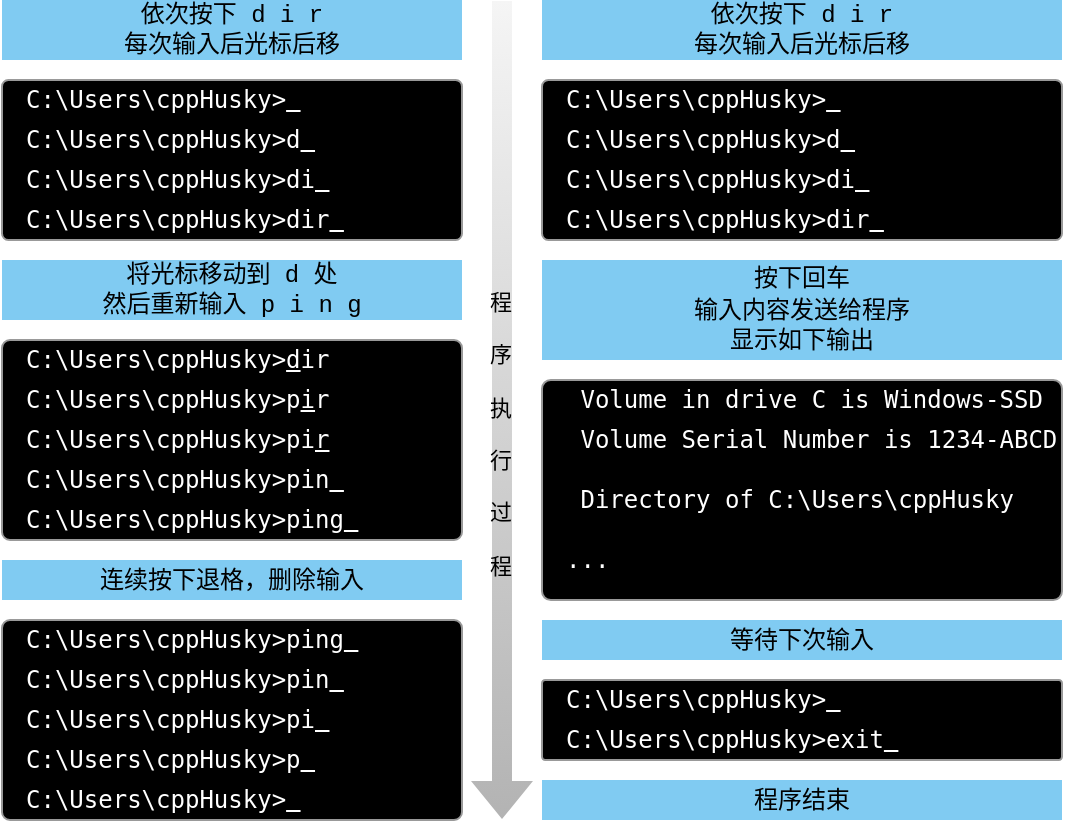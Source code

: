 <mxfile version="22.1.15" type="device">
  <diagram name="Page-1" id="iXrridbx2wC7fuqqNDMT">
    <mxGraphModel dx="484" dy="663" grid="1" gridSize="10" guides="1" tooltips="1" connect="1" arrows="1" fold="1" page="1" pageScale="1" pageWidth="850" pageHeight="1100" background="none" math="0" shadow="0">
      <root>
        <mxCell id="0" />
        <mxCell id="1" parent="0" />
        <mxCell id="9OQsHXzKhcZjRLT4CZzi-6" value="" style="rounded=1;whiteSpace=wrap;html=1;fillColor=#000000;arcSize=4;strokeColor=#999999;" parent="1" vertex="1">
          <mxGeometry x="640" y="240" width="260" height="80" as="geometry" />
        </mxCell>
        <mxCell id="9OQsHXzKhcZjRLT4CZzi-1" value="&lt;pre&gt;&lt;font color=&quot;#ffffff&quot;&gt;C:\Users\cppHusky&amp;gt;&lt;u&gt; &lt;/u&gt;&lt;/font&gt;&lt;/pre&gt;" style="text;html=1;strokeColor=none;fillColor=none;align=left;verticalAlign=middle;whiteSpace=wrap;rounded=0;" parent="1" vertex="1">
          <mxGeometry x="650" y="240" width="170" height="20" as="geometry" />
        </mxCell>
        <mxCell id="9OQsHXzKhcZjRLT4CZzi-2" value="&lt;pre&gt;&lt;font color=&quot;#ffffff&quot;&gt;C:\Users\cppHusky&amp;gt;d&lt;u&gt; &lt;/u&gt;&lt;/font&gt;&lt;/pre&gt;" style="text;html=1;strokeColor=none;fillColor=none;align=left;verticalAlign=middle;whiteSpace=wrap;rounded=0;" parent="1" vertex="1">
          <mxGeometry x="650" y="260" width="170" height="20" as="geometry" />
        </mxCell>
        <mxCell id="9OQsHXzKhcZjRLT4CZzi-3" value="&lt;pre&gt;&lt;font color=&quot;#ffffff&quot;&gt;C:\Users\cppHusky&amp;gt;di&lt;u&gt; &lt;/u&gt;&lt;/font&gt;&lt;/pre&gt;" style="text;html=1;strokeColor=none;fillColor=none;align=left;verticalAlign=middle;whiteSpace=wrap;rounded=0;" parent="1" vertex="1">
          <mxGeometry x="650" y="280" width="170" height="20" as="geometry" />
        </mxCell>
        <mxCell id="9OQsHXzKhcZjRLT4CZzi-4" value="&lt;pre&gt;&lt;font color=&quot;#ffffff&quot;&gt;C:\Users\cppHusky&amp;gt;dir&lt;u&gt; &lt;/u&gt;&lt;/font&gt;&lt;/pre&gt;" style="text;html=1;strokeColor=none;fillColor=none;align=left;verticalAlign=middle;whiteSpace=wrap;rounded=0;" parent="1" vertex="1">
          <mxGeometry x="650" y="300" width="170" height="20" as="geometry" />
        </mxCell>
        <mxCell id="9OQsHXzKhcZjRLT4CZzi-7" value="依次按下 d i r&lt;br&gt;每次输入后光标后移" style="text;html=1;strokeColor=none;fillColor=#80cbf2;align=center;verticalAlign=middle;whiteSpace=wrap;rounded=0;fontFamily=Courier New;gradientColor=none;gradientDirection=south;" parent="1" vertex="1">
          <mxGeometry x="640" y="200" width="260" height="30" as="geometry" />
        </mxCell>
        <mxCell id="9OQsHXzKhcZjRLT4CZzi-9" value="&lt;font face=&quot;Courier New&quot;&gt;按下回车&lt;br&gt;输入内容发送给程序&lt;br&gt;显示如下输出&lt;br&gt;&lt;/font&gt;" style="rounded=0;whiteSpace=wrap;html=1;fillColor=#80cbf2;strokeColor=none;" parent="1" vertex="1">
          <mxGeometry x="640" y="330" width="260" height="50" as="geometry" />
        </mxCell>
        <mxCell id="9OQsHXzKhcZjRLT4CZzi-10" value="" style="rounded=1;whiteSpace=wrap;html=1;fillColor=#000000;arcSize=4;strokeColor=#999999;" parent="1" vertex="1">
          <mxGeometry x="640" y="390" width="260" height="110" as="geometry" />
        </mxCell>
        <mxCell id="9OQsHXzKhcZjRLT4CZzi-13" value="&lt;pre&gt;&lt;font color=&quot;#ffffff&quot;&gt; Volume in drive C is Windows-SSD&lt;/font&gt;&lt;br&gt;&lt;/pre&gt;" style="text;html=1;strokeColor=none;fillColor=none;align=left;verticalAlign=middle;whiteSpace=wrap;rounded=0;" parent="1" vertex="1">
          <mxGeometry x="650" y="390" width="250" height="20" as="geometry" />
        </mxCell>
        <mxCell id="9OQsHXzKhcZjRLT4CZzi-14" value="&lt;pre&gt;&lt;font color=&quot;#ffffff&quot;&gt; Volume Serial Number is 1234-ABCD&lt;/font&gt;&lt;/pre&gt;" style="text;html=1;strokeColor=none;fillColor=none;align=left;verticalAlign=middle;whiteSpace=wrap;rounded=0;" parent="1" vertex="1">
          <mxGeometry x="650" y="410" width="250" height="20" as="geometry" />
        </mxCell>
        <mxCell id="9OQsHXzKhcZjRLT4CZzi-15" value="&lt;pre&gt;&lt;font color=&quot;#ffffff&quot;&gt; Directory of C:\Users\cppHusky&lt;/font&gt;&lt;/pre&gt;" style="text;html=1;strokeColor=none;fillColor=none;align=left;verticalAlign=middle;whiteSpace=wrap;rounded=0;" parent="1" vertex="1">
          <mxGeometry x="650" y="440" width="250" height="20" as="geometry" />
        </mxCell>
        <mxCell id="9OQsHXzKhcZjRLT4CZzi-16" value="" style="rounded=1;whiteSpace=wrap;html=1;fillColor=#000000;arcSize=4;strokeColor=#999999;" parent="1" vertex="1">
          <mxGeometry x="640" y="540" width="260" height="40" as="geometry" />
        </mxCell>
        <mxCell id="9OQsHXzKhcZjRLT4CZzi-17" value="&lt;pre&gt;&lt;font color=&quot;#ffffff&quot;&gt;C:\Users\cppHusky&amp;gt;&lt;u&gt; &lt;/u&gt;&lt;/font&gt;&lt;/pre&gt;" style="text;html=1;strokeColor=none;fillColor=none;align=left;verticalAlign=middle;whiteSpace=wrap;rounded=0;" parent="1" vertex="1">
          <mxGeometry x="650" y="540" width="210" height="20" as="geometry" />
        </mxCell>
        <mxCell id="9OQsHXzKhcZjRLT4CZzi-18" value="&lt;font face=&quot;Courier New&quot;&gt;等待下次输入&lt;br&gt;&lt;/font&gt;" style="rounded=0;whiteSpace=wrap;html=1;fillColor=#80cbf2;strokeColor=none;" parent="1" vertex="1">
          <mxGeometry x="640" y="510" width="260" height="20" as="geometry" />
        </mxCell>
        <mxCell id="9OQsHXzKhcZjRLT4CZzi-20" value="" style="rounded=1;whiteSpace=wrap;html=1;fillColor=#000000;arcSize=4;strokeColor=#999999;" parent="1" vertex="1">
          <mxGeometry x="370" y="240" width="230" height="80" as="geometry" />
        </mxCell>
        <mxCell id="9OQsHXzKhcZjRLT4CZzi-21" value="&lt;pre&gt;&lt;font color=&quot;#ffffff&quot;&gt;C:\Users\cppHusky&amp;gt;&lt;u&gt; &lt;/u&gt;&lt;/font&gt;&lt;/pre&gt;" style="text;html=1;strokeColor=none;fillColor=none;align=left;verticalAlign=middle;whiteSpace=wrap;rounded=0;" parent="1" vertex="1">
          <mxGeometry x="380" y="240" width="170" height="20" as="geometry" />
        </mxCell>
        <mxCell id="9OQsHXzKhcZjRLT4CZzi-22" value="&lt;pre&gt;&lt;font color=&quot;#ffffff&quot;&gt;C:\Users\cppHusky&amp;gt;d&lt;u&gt; &lt;/u&gt;&lt;/font&gt;&lt;/pre&gt;" style="text;html=1;strokeColor=none;fillColor=none;align=left;verticalAlign=middle;whiteSpace=wrap;rounded=0;" parent="1" vertex="1">
          <mxGeometry x="380" y="260" width="170" height="20" as="geometry" />
        </mxCell>
        <mxCell id="9OQsHXzKhcZjRLT4CZzi-23" value="&lt;pre&gt;&lt;font color=&quot;#ffffff&quot;&gt;C:\Users\cppHusky&amp;gt;di&lt;u&gt; &lt;/u&gt;&lt;/font&gt;&lt;/pre&gt;" style="text;html=1;strokeColor=none;fillColor=none;align=left;verticalAlign=middle;whiteSpace=wrap;rounded=0;" parent="1" vertex="1">
          <mxGeometry x="380" y="280" width="170" height="20" as="geometry" />
        </mxCell>
        <mxCell id="9OQsHXzKhcZjRLT4CZzi-24" value="&lt;pre&gt;&lt;font color=&quot;#ffffff&quot;&gt;C:\Users\cppHusky&amp;gt;dir&lt;u&gt; &lt;/u&gt;&lt;/font&gt;&lt;/pre&gt;" style="text;html=1;strokeColor=none;fillColor=none;align=left;verticalAlign=middle;whiteSpace=wrap;rounded=0;" parent="1" vertex="1">
          <mxGeometry x="380" y="300" width="170" height="20" as="geometry" />
        </mxCell>
        <mxCell id="9OQsHXzKhcZjRLT4CZzi-25" value="依次按下 d i r&lt;br&gt;每次输入后光标后移" style="text;html=1;strokeColor=none;fillColor=#80cbf2;align=center;verticalAlign=middle;whiteSpace=wrap;rounded=0;fontFamily=Courier New;gradientColor=none;gradientDirection=south;" parent="1" vertex="1">
          <mxGeometry x="370" y="200" width="230" height="30" as="geometry" />
        </mxCell>
        <mxCell id="9OQsHXzKhcZjRLT4CZzi-26" value="" style="rounded=1;whiteSpace=wrap;html=1;fillColor=#000000;arcSize=4;strokeColor=#999999;" parent="1" vertex="1">
          <mxGeometry x="370" y="370" width="230" height="100" as="geometry" />
        </mxCell>
        <mxCell id="9OQsHXzKhcZjRLT4CZzi-27" value="&lt;pre&gt;&lt;font color=&quot;#ffffff&quot;&gt;C:\Users\cppHusky&amp;gt;&lt;u&gt;d&lt;/u&gt;ir&lt;/font&gt;&lt;/pre&gt;" style="text;html=1;strokeColor=none;fillColor=none;align=left;verticalAlign=middle;whiteSpace=wrap;rounded=0;" parent="1" vertex="1">
          <mxGeometry x="380" y="370" width="170" height="20" as="geometry" />
        </mxCell>
        <mxCell id="9OQsHXzKhcZjRLT4CZzi-31" value="将光标移动到 d&amp;nbsp;处&lt;br&gt;然后重新输入 p i n g" style="text;html=1;strokeColor=none;fillColor=#80cbf2;align=center;verticalAlign=middle;whiteSpace=wrap;rounded=0;fontFamily=Courier New;gradientColor=none;gradientDirection=south;" parent="1" vertex="1">
          <mxGeometry x="370" y="330" width="230" height="30" as="geometry" />
        </mxCell>
        <mxCell id="9OQsHXzKhcZjRLT4CZzi-32" value="&lt;pre&gt;&lt;font color=&quot;#ffffff&quot;&gt;C:\Users\cppHusky&amp;gt;p&lt;u&gt;i&lt;/u&gt;r&lt;/font&gt;&lt;/pre&gt;" style="text;html=1;strokeColor=none;fillColor=none;align=left;verticalAlign=middle;whiteSpace=wrap;rounded=0;" parent="1" vertex="1">
          <mxGeometry x="380" y="390" width="170" height="20" as="geometry" />
        </mxCell>
        <mxCell id="9OQsHXzKhcZjRLT4CZzi-33" value="&lt;pre&gt;&lt;font color=&quot;#ffffff&quot;&gt;C:\Users\cppHusky&amp;gt;pi&lt;u&gt;r&lt;/u&gt;&lt;/font&gt;&lt;/pre&gt;" style="text;html=1;strokeColor=none;fillColor=none;align=left;verticalAlign=middle;whiteSpace=wrap;rounded=0;" parent="1" vertex="1">
          <mxGeometry x="380" y="410" width="170" height="20" as="geometry" />
        </mxCell>
        <mxCell id="9OQsHXzKhcZjRLT4CZzi-34" value="&lt;pre&gt;&lt;font color=&quot;#ffffff&quot;&gt;C:\Users\cppHusky&amp;gt;pin&lt;u&gt; &lt;/u&gt;&lt;/font&gt;&lt;/pre&gt;" style="text;html=1;strokeColor=none;fillColor=none;align=left;verticalAlign=middle;whiteSpace=wrap;rounded=0;" parent="1" vertex="1">
          <mxGeometry x="380" y="430" width="170" height="20" as="geometry" />
        </mxCell>
        <mxCell id="9OQsHXzKhcZjRLT4CZzi-35" value="&lt;pre&gt;&lt;font color=&quot;#ffffff&quot;&gt;C:\Users\cppHusky&amp;gt;ping&lt;u&gt; &lt;/u&gt;&lt;/font&gt;&lt;/pre&gt;" style="text;html=1;strokeColor=none;fillColor=none;align=left;verticalAlign=middle;whiteSpace=wrap;rounded=0;" parent="1" vertex="1">
          <mxGeometry x="380" y="450" width="170" height="20" as="geometry" />
        </mxCell>
        <mxCell id="9OQsHXzKhcZjRLT4CZzi-36" value="&lt;font face=&quot;Courier New&quot;&gt;连续按下退格，删除输入&lt;br&gt;&lt;/font&gt;" style="rounded=0;whiteSpace=wrap;html=1;fillColor=#80cbf2;strokeColor=none;" parent="1" vertex="1">
          <mxGeometry x="370" y="480" width="230" height="20" as="geometry" />
        </mxCell>
        <mxCell id="9OQsHXzKhcZjRLT4CZzi-37" value="" style="rounded=1;whiteSpace=wrap;html=1;fillColor=#000000;arcSize=4;strokeColor=#999999;" parent="1" vertex="1">
          <mxGeometry x="370" y="510" width="230" height="100" as="geometry" />
        </mxCell>
        <mxCell id="9OQsHXzKhcZjRLT4CZzi-38" value="&lt;pre&gt;&lt;font color=&quot;#ffffff&quot;&gt;C:\Users\cppHusky&amp;gt;ping&lt;u&gt; &lt;/u&gt;&lt;/font&gt;&lt;/pre&gt;" style="text;html=1;strokeColor=none;fillColor=none;align=left;verticalAlign=middle;whiteSpace=wrap;rounded=0;" parent="1" vertex="1">
          <mxGeometry x="380" y="510" width="170" height="20" as="geometry" />
        </mxCell>
        <mxCell id="9OQsHXzKhcZjRLT4CZzi-41" value="" style="edgeStyle=orthogonalEdgeStyle;rounded=0;orthogonalLoop=1;jettySize=auto;html=1;" parent="1" source="9OQsHXzKhcZjRLT4CZzi-39" target="9OQsHXzKhcZjRLT4CZzi-40" edge="1">
          <mxGeometry relative="1" as="geometry" />
        </mxCell>
        <mxCell id="9OQsHXzKhcZjRLT4CZzi-39" value="&lt;pre&gt;&lt;font color=&quot;#ffffff&quot;&gt;C:\Users\cppHusky&amp;gt;pin&lt;u&gt; &lt;/u&gt;&lt;/font&gt;&lt;/pre&gt;" style="text;html=1;strokeColor=none;fillColor=none;align=left;verticalAlign=middle;whiteSpace=wrap;rounded=0;" parent="1" vertex="1">
          <mxGeometry x="380" y="530" width="170" height="20" as="geometry" />
        </mxCell>
        <mxCell id="9OQsHXzKhcZjRLT4CZzi-40" value="&lt;pre&gt;&lt;font color=&quot;#ffffff&quot;&gt;C:\Users\cppHusky&amp;gt;pi&lt;u&gt; &lt;/u&gt;&lt;/font&gt;&lt;/pre&gt;" style="text;html=1;strokeColor=none;fillColor=none;align=left;verticalAlign=middle;whiteSpace=wrap;rounded=0;" parent="1" vertex="1">
          <mxGeometry x="380" y="550" width="170" height="20" as="geometry" />
        </mxCell>
        <mxCell id="9OQsHXzKhcZjRLT4CZzi-42" value="&lt;pre&gt;&lt;font color=&quot;#ffffff&quot;&gt;C:\Users\cppHusky&amp;gt;p&lt;u&gt; &lt;/u&gt;&lt;/font&gt;&lt;/pre&gt;" style="text;html=1;strokeColor=none;fillColor=none;align=left;verticalAlign=middle;whiteSpace=wrap;rounded=0;" parent="1" vertex="1">
          <mxGeometry x="380" y="570" width="170" height="20" as="geometry" />
        </mxCell>
        <mxCell id="9OQsHXzKhcZjRLT4CZzi-43" value="&lt;pre&gt;&lt;font color=&quot;#ffffff&quot;&gt;C:\Users\cppHusky&amp;gt;&lt;u&gt; &lt;/u&gt;&lt;/font&gt;&lt;/pre&gt;" style="text;html=1;strokeColor=none;fillColor=none;align=left;verticalAlign=middle;whiteSpace=wrap;rounded=0;" parent="1" vertex="1">
          <mxGeometry x="380" y="590" width="170" height="20" as="geometry" />
        </mxCell>
        <mxCell id="9OQsHXzKhcZjRLT4CZzi-8" value="" style="shape=flexArrow;endArrow=classic;html=1;rounded=0;strokeColor=none;fillColor=#f5f5f5;endSize=6;startSize=6;targetPerimeterSpacing=0;strokeWidth=1;gradientColor=#b3b3b3;" parent="1" edge="1">
          <mxGeometry width="50" height="50" relative="1" as="geometry">
            <mxPoint x="620" y="200" as="sourcePoint" />
            <mxPoint x="620" y="610" as="targetPoint" />
          </mxGeometry>
        </mxCell>
        <mxCell id="9OQsHXzKhcZjRLT4CZzi-19" value="程&lt;br&gt;&lt;br&gt;序&lt;br&gt;&lt;br&gt;执&lt;br&gt;&lt;br&gt;行&lt;br&gt;&lt;br&gt;过&lt;br&gt;&lt;br&gt;程" style="edgeLabel;html=1;align=center;verticalAlign=middle;resizable=0;points=[];horizontal=1;labelBackgroundColor=none;" parent="9OQsHXzKhcZjRLT4CZzi-8" vertex="1" connectable="0">
          <mxGeometry x="-0.111" y="-2" relative="1" as="geometry">
            <mxPoint x="1" y="35" as="offset" />
          </mxGeometry>
        </mxCell>
        <mxCell id="9OQsHXzKhcZjRLT4CZzi-44" value="&lt;pre&gt;&lt;font color=&quot;#ffffff&quot;&gt;C:\Users\cppHusky&amp;gt;exit&lt;u&gt; &lt;/u&gt;&lt;/font&gt;&lt;/pre&gt;" style="text;html=1;strokeColor=none;fillColor=none;align=left;verticalAlign=middle;whiteSpace=wrap;rounded=0;" parent="1" vertex="1">
          <mxGeometry x="650" y="560" width="210" height="20" as="geometry" />
        </mxCell>
        <mxCell id="9OQsHXzKhcZjRLT4CZzi-45" value="&lt;font face=&quot;Courier New&quot;&gt;程序结束&lt;br&gt;&lt;/font&gt;" style="rounded=0;whiteSpace=wrap;html=1;fillColor=#80cbf2;strokeColor=none;" parent="1" vertex="1">
          <mxGeometry x="640" y="590" width="260" height="20" as="geometry" />
        </mxCell>
        <mxCell id="9OQsHXzKhcZjRLT4CZzi-46" value="&lt;pre&gt;&lt;font color=&quot;#ffffff&quot;&gt;...&lt;/font&gt;&lt;/pre&gt;" style="text;html=1;strokeColor=none;fillColor=none;align=left;verticalAlign=middle;whiteSpace=wrap;rounded=0;" parent="1" vertex="1">
          <mxGeometry x="650" y="470" width="250" height="20" as="geometry" />
        </mxCell>
      </root>
    </mxGraphModel>
  </diagram>
</mxfile>

